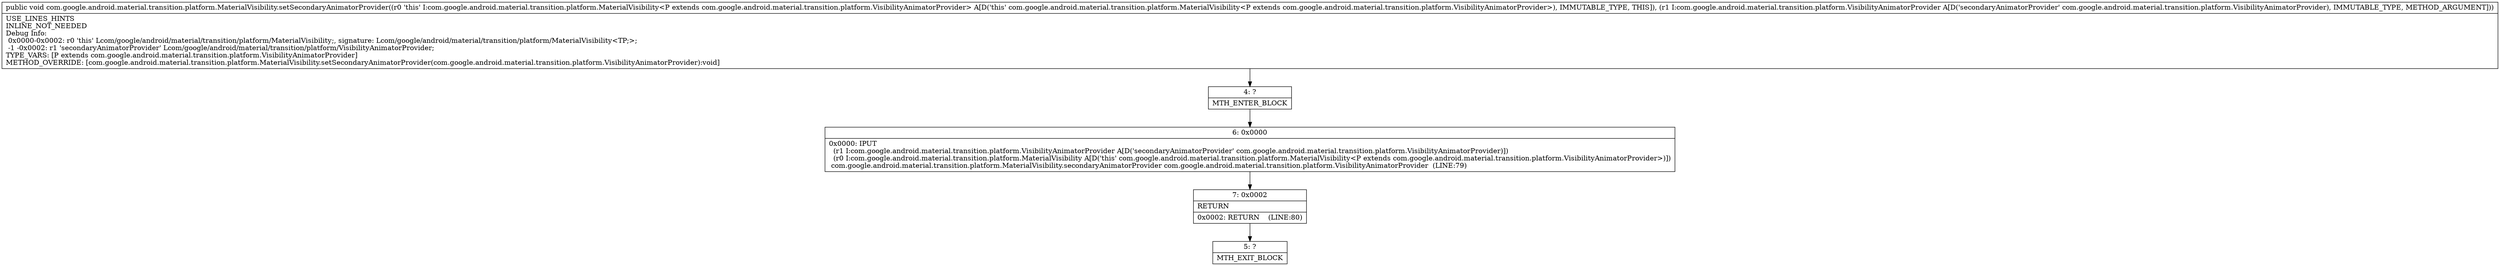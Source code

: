 digraph "CFG forcom.google.android.material.transition.platform.MaterialVisibility.setSecondaryAnimatorProvider(Lcom\/google\/android\/material\/transition\/platform\/VisibilityAnimatorProvider;)V" {
Node_4 [shape=record,label="{4\:\ ?|MTH_ENTER_BLOCK\l}"];
Node_6 [shape=record,label="{6\:\ 0x0000|0x0000: IPUT  \l  (r1 I:com.google.android.material.transition.platform.VisibilityAnimatorProvider A[D('secondaryAnimatorProvider' com.google.android.material.transition.platform.VisibilityAnimatorProvider)])\l  (r0 I:com.google.android.material.transition.platform.MaterialVisibility A[D('this' com.google.android.material.transition.platform.MaterialVisibility\<P extends com.google.android.material.transition.platform.VisibilityAnimatorProvider\>)])\l com.google.android.material.transition.platform.MaterialVisibility.secondaryAnimatorProvider com.google.android.material.transition.platform.VisibilityAnimatorProvider  (LINE:79)\l}"];
Node_7 [shape=record,label="{7\:\ 0x0002|RETURN\l|0x0002: RETURN    (LINE:80)\l}"];
Node_5 [shape=record,label="{5\:\ ?|MTH_EXIT_BLOCK\l}"];
MethodNode[shape=record,label="{public void com.google.android.material.transition.platform.MaterialVisibility.setSecondaryAnimatorProvider((r0 'this' I:com.google.android.material.transition.platform.MaterialVisibility\<P extends com.google.android.material.transition.platform.VisibilityAnimatorProvider\> A[D('this' com.google.android.material.transition.platform.MaterialVisibility\<P extends com.google.android.material.transition.platform.VisibilityAnimatorProvider\>), IMMUTABLE_TYPE, THIS]), (r1 I:com.google.android.material.transition.platform.VisibilityAnimatorProvider A[D('secondaryAnimatorProvider' com.google.android.material.transition.platform.VisibilityAnimatorProvider), IMMUTABLE_TYPE, METHOD_ARGUMENT]))  | USE_LINES_HINTS\lINLINE_NOT_NEEDED\lDebug Info:\l  0x0000\-0x0002: r0 'this' Lcom\/google\/android\/material\/transition\/platform\/MaterialVisibility;, signature: Lcom\/google\/android\/material\/transition\/platform\/MaterialVisibility\<TP;\>;\l  \-1 \-0x0002: r1 'secondaryAnimatorProvider' Lcom\/google\/android\/material\/transition\/platform\/VisibilityAnimatorProvider;\lTYPE_VARS: [P extends com.google.android.material.transition.platform.VisibilityAnimatorProvider]\lMETHOD_OVERRIDE: [com.google.android.material.transition.platform.MaterialVisibility.setSecondaryAnimatorProvider(com.google.android.material.transition.platform.VisibilityAnimatorProvider):void]\l}"];
MethodNode -> Node_4;Node_4 -> Node_6;
Node_6 -> Node_7;
Node_7 -> Node_5;
}

